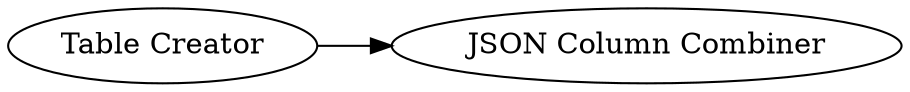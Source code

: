 digraph {
	"4373442619165030592_1" [label="Table Creator"]
	"4373442619165030592_2" [label="JSON Column Combiner"]
	"4373442619165030592_1" -> "4373442619165030592_2"
	rankdir=LR
}
